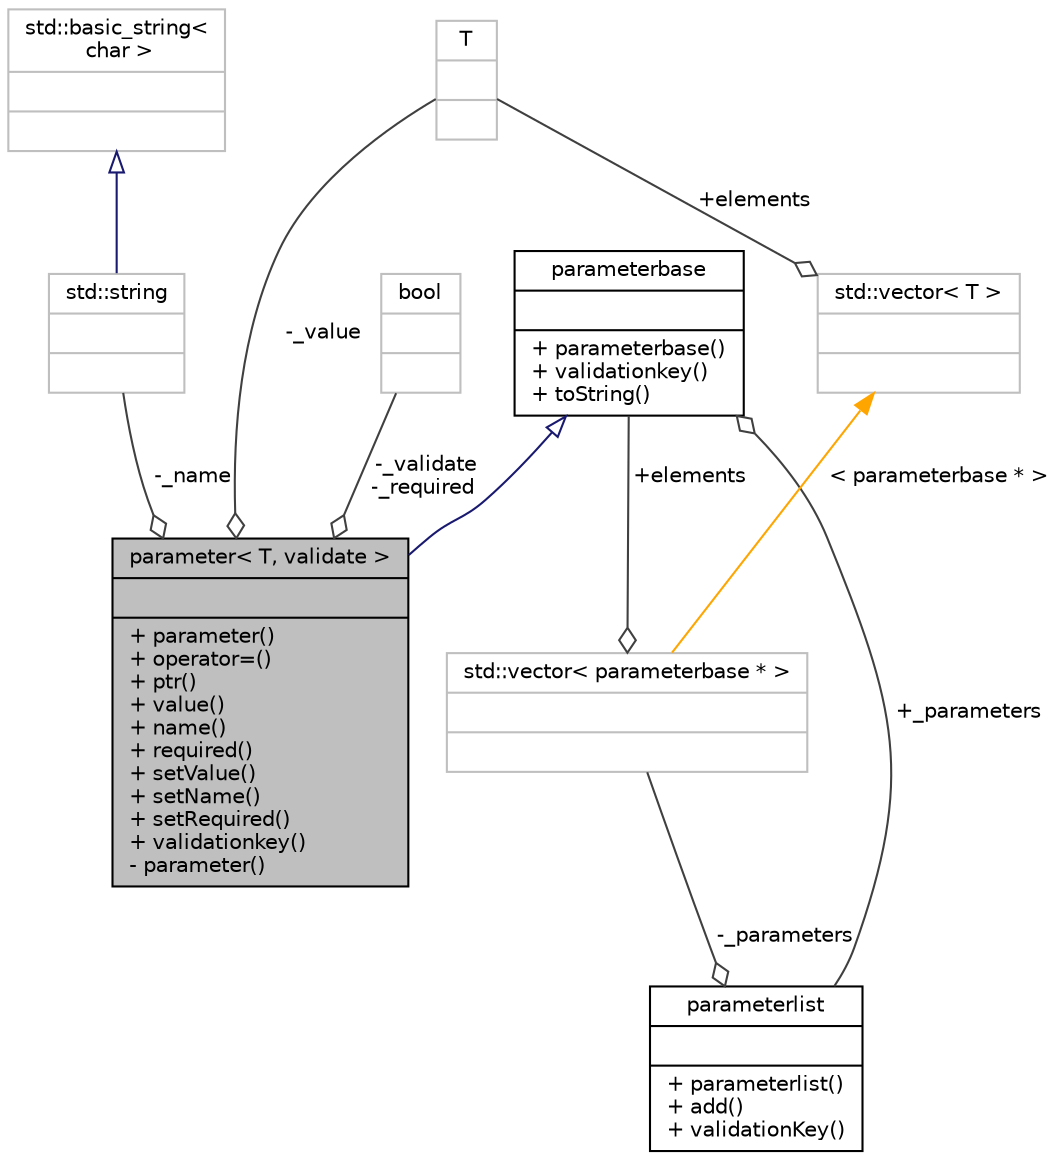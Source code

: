 digraph "parameter&lt; T, validate &gt;"
{
 // LATEX_PDF_SIZE
  bgcolor="transparent";
  edge [fontname="Helvetica",fontsize="10",labelfontname="Helvetica",labelfontsize="10"];
  node [fontname="Helvetica",fontsize="10",shape=record];
  Node8 [label="{parameter\< T, validate \>\n||+ parameter()\l+ operator=()\l+ ptr()\l+ value()\l+ name()\l+ required()\l+ setValue()\l+ setName()\l+ setRequired()\l+ validationkey()\l- parameter()\l}",height=0.2,width=0.4,color="black", fillcolor="grey75", style="filled", fontcolor="black",tooltip=" "];
  Node9 -> Node8 [dir="back",color="midnightblue",fontsize="10",style="solid",arrowtail="onormal",fontname="Helvetica"];
  Node9 [label="{parameterbase\n||+ parameterbase()\l+ validationkey()\l+ toString()\l}",height=0.2,width=0.4,color="black",URL="$classparameterbase.html",tooltip=" "];
  Node10 -> Node9 [color="grey25",fontsize="10",style="solid",label=" +_parameters" ,arrowhead="odiamond",fontname="Helvetica"];
  Node10 [label="{parameterlist\n||+ parameterlist()\l+ add()\l+ validationKey()\l}",height=0.2,width=0.4,color="black",URL="$classparameterlist.html",tooltip=" "];
  Node11 -> Node10 [color="grey25",fontsize="10",style="solid",label=" -_parameters" ,arrowhead="odiamond",fontname="Helvetica"];
  Node11 [label="{std::vector\< parameterbase * \>\n||}",height=0.2,width=0.4,color="grey75",tooltip=" "];
  Node9 -> Node11 [color="grey25",fontsize="10",style="solid",label=" +elements" ,arrowhead="odiamond",fontname="Helvetica"];
  Node12 -> Node11 [dir="back",color="orange",fontsize="10",style="solid",label=" \< parameterbase * \>" ,fontname="Helvetica"];
  Node12 [label="{std::vector\< T \>\n||}",height=0.2,width=0.4,color="grey75",tooltip="STL class."];
  Node13 -> Node12 [color="grey25",fontsize="10",style="solid",label=" +elements" ,arrowhead="odiamond",fontname="Helvetica"];
  Node13 [label="{T\n||}",height=0.2,width=0.4,color="grey75",tooltip=" "];
  Node14 -> Node8 [color="grey25",fontsize="10",style="solid",label=" -_validate\n-_required" ,arrowhead="odiamond",fontname="Helvetica"];
  Node14 [label="{bool\n||}",height=0.2,width=0.4,color="grey75",tooltip=" "];
  Node15 -> Node8 [color="grey25",fontsize="10",style="solid",label=" -_name" ,arrowhead="odiamond",fontname="Helvetica"];
  Node15 [label="{std::string\n||}",height=0.2,width=0.4,color="grey75",tooltip="STL class."];
  Node16 -> Node15 [dir="back",color="midnightblue",fontsize="10",style="solid",arrowtail="onormal",fontname="Helvetica"];
  Node16 [label="{std::basic_string\<\l char \>\n||}",height=0.2,width=0.4,color="grey75",tooltip="STL class."];
  Node13 -> Node8 [color="grey25",fontsize="10",style="solid",label=" -_value" ,arrowhead="odiamond",fontname="Helvetica"];
}
